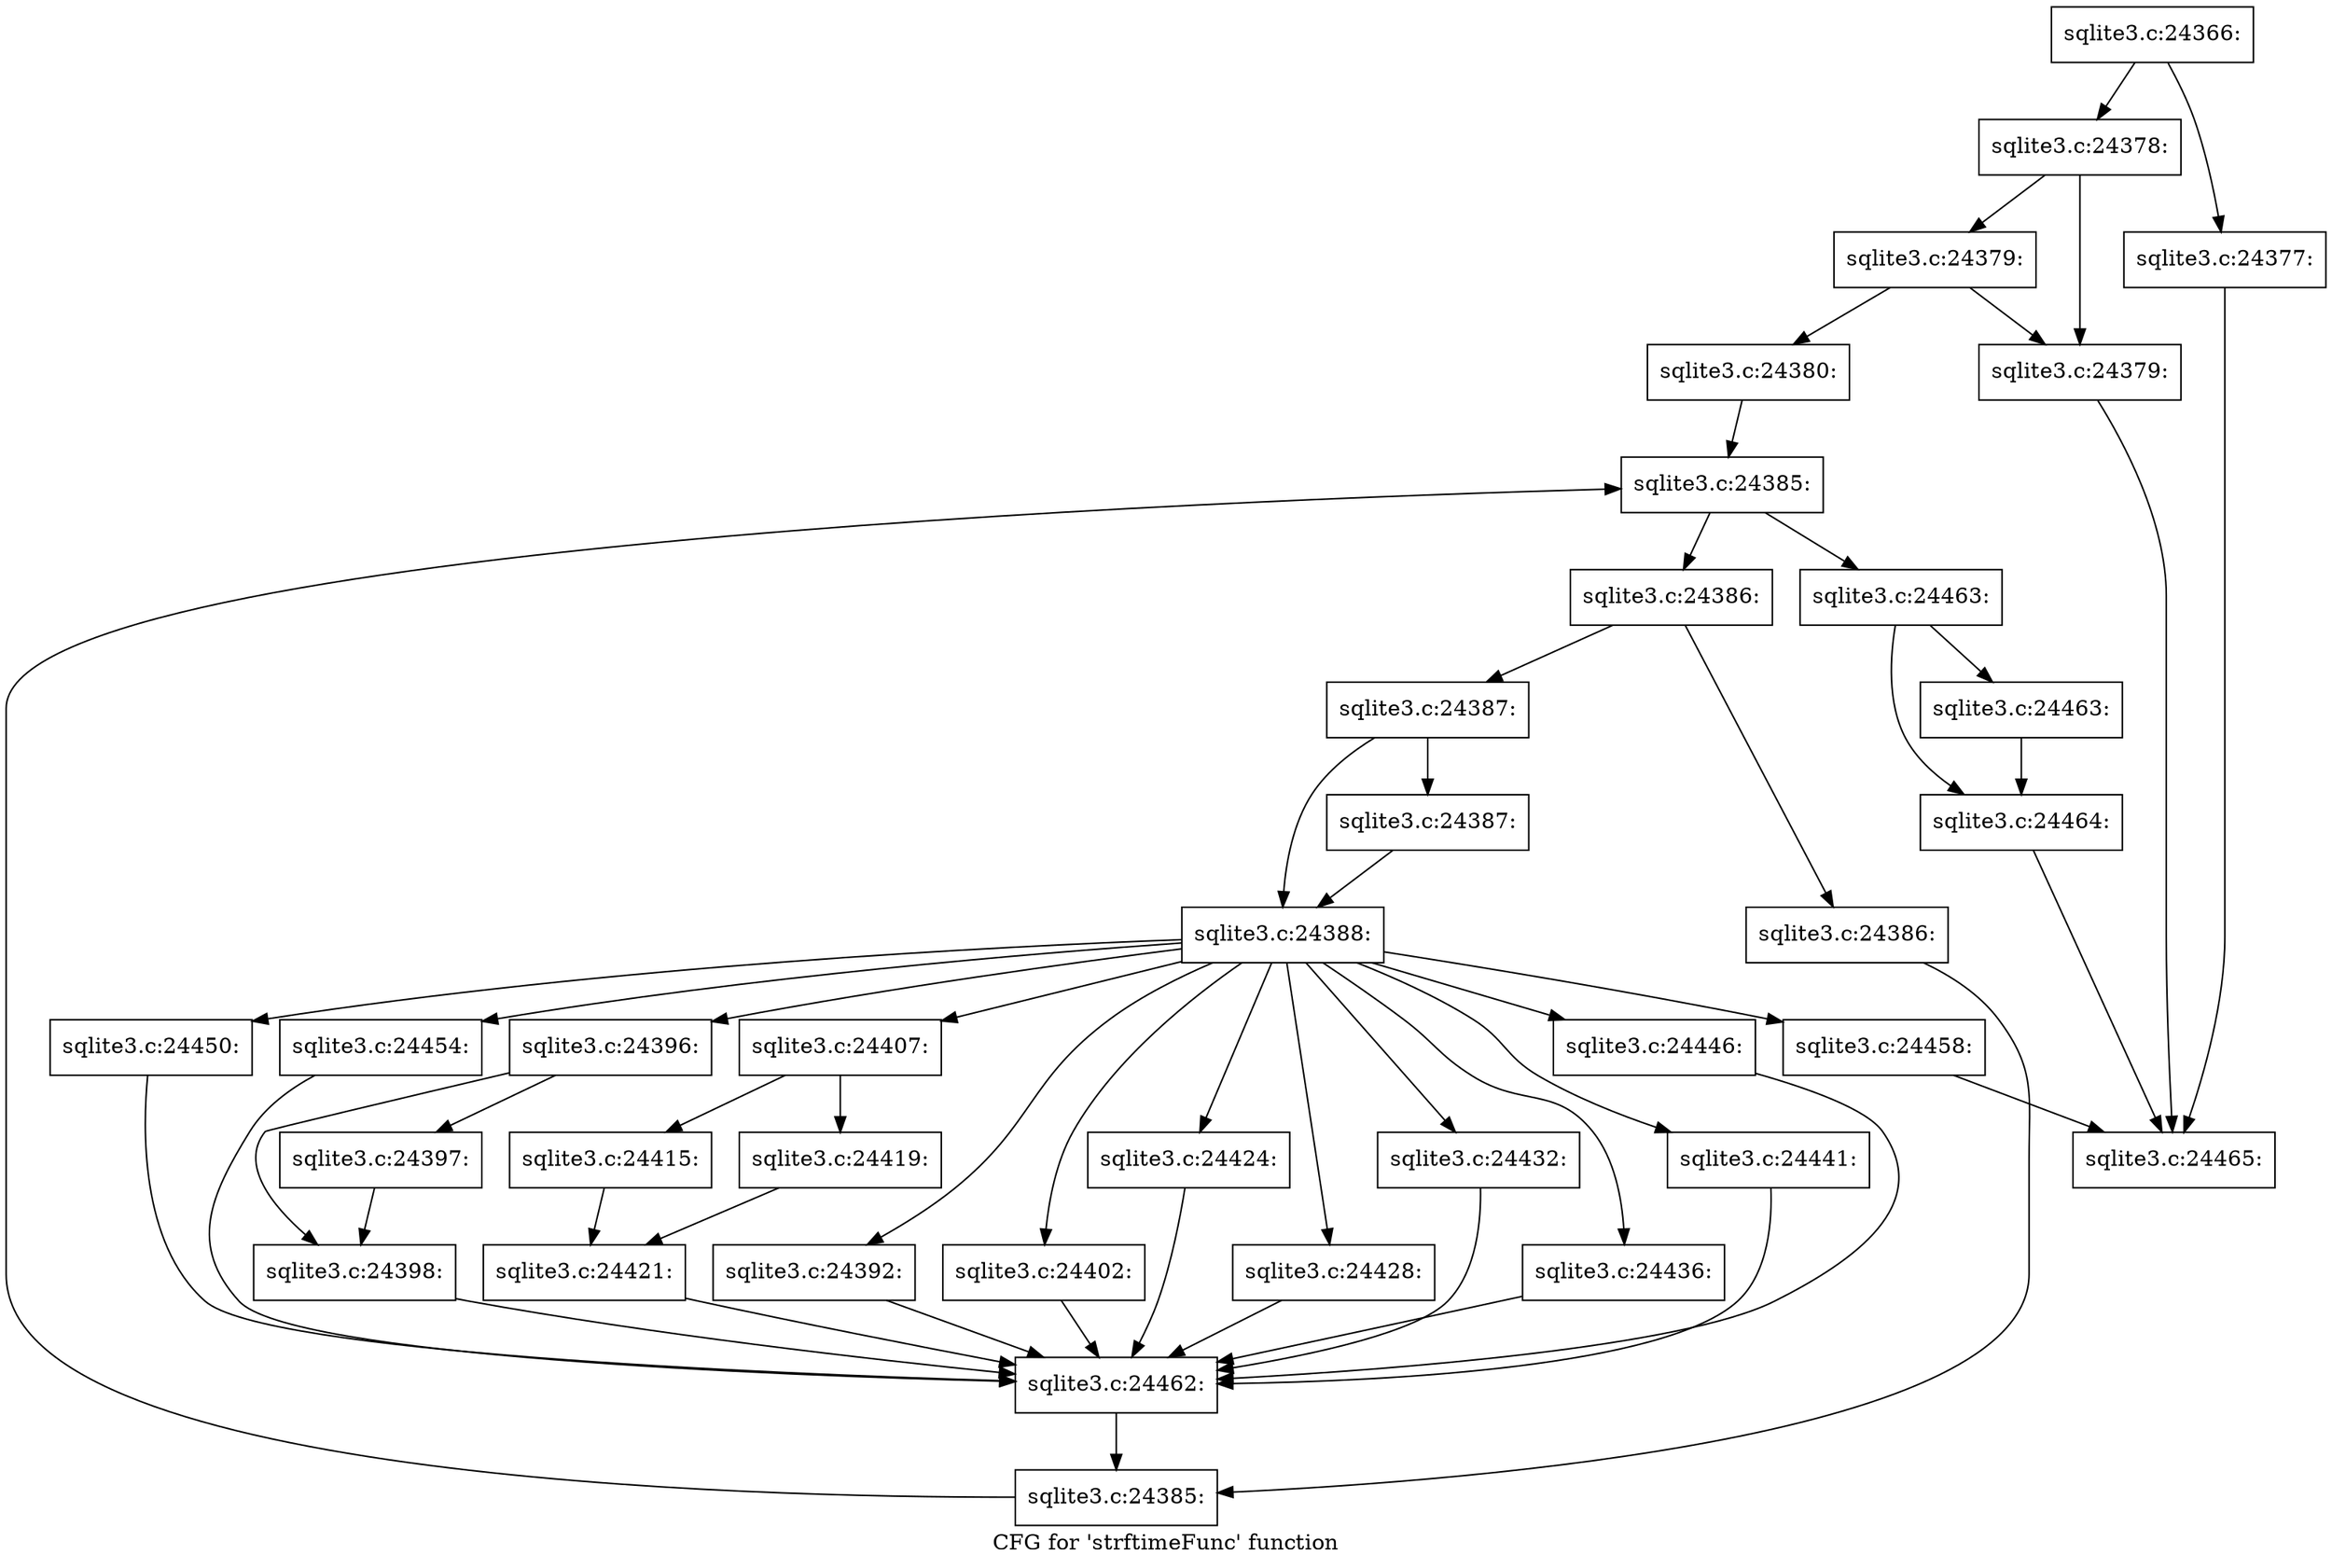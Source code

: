 digraph "CFG for 'strftimeFunc' function" {
	label="CFG for 'strftimeFunc' function";

	Node0x55c0fa7a89c0 [shape=record,label="{sqlite3.c:24366:}"];
	Node0x55c0fa7a89c0 -> Node0x55c0fa7b3f10;
	Node0x55c0fa7a89c0 -> Node0x55c0fa7b3f60;
	Node0x55c0fa7b3f10 [shape=record,label="{sqlite3.c:24377:}"];
	Node0x55c0fa7b3f10 -> Node0x55c0fa7a8b40;
	Node0x55c0fa7b3f60 [shape=record,label="{sqlite3.c:24378:}"];
	Node0x55c0fa7b3f60 -> Node0x55c0fa7b4730;
	Node0x55c0fa7b3f60 -> Node0x55c0fa7b47d0;
	Node0x55c0fa7b47d0 [shape=record,label="{sqlite3.c:24379:}"];
	Node0x55c0fa7b47d0 -> Node0x55c0fa7b4730;
	Node0x55c0fa7b47d0 -> Node0x55c0fa7b4780;
	Node0x55c0fa7b4730 [shape=record,label="{sqlite3.c:24379:}"];
	Node0x55c0fa7b4730 -> Node0x55c0fa7a8b40;
	Node0x55c0fa7b4780 [shape=record,label="{sqlite3.c:24380:}"];
	Node0x55c0fa7b4780 -> Node0x55c0fa7b5dd0;
	Node0x55c0fa7b5dd0 [shape=record,label="{sqlite3.c:24385:}"];
	Node0x55c0fa7b5dd0 -> Node0x55c0fa7b5ff0;
	Node0x55c0fa7b5dd0 -> Node0x55c0fa7b58a0;
	Node0x55c0fa7b5ff0 [shape=record,label="{sqlite3.c:24386:}"];
	Node0x55c0fa7b5ff0 -> Node0x55c0fa7b64e0;
	Node0x55c0fa7b5ff0 -> Node0x55c0fa7b6530;
	Node0x55c0fa7b64e0 [shape=record,label="{sqlite3.c:24386:}"];
	Node0x55c0fa7b64e0 -> Node0x55c0fa7b5f60;
	Node0x55c0fa7b6530 [shape=record,label="{sqlite3.c:24387:}"];
	Node0x55c0fa7b6530 -> Node0x55c0fa7b6b50;
	Node0x55c0fa7b6530 -> Node0x55c0fa7b6ba0;
	Node0x55c0fa7b6b50 [shape=record,label="{sqlite3.c:24387:}"];
	Node0x55c0fa7b6b50 -> Node0x55c0fa7b6ba0;
	Node0x55c0fa7b6ba0 [shape=record,label="{sqlite3.c:24388:}"];
	Node0x55c0fa7b6ba0 -> Node0x55c0fa7b7d40;
	Node0x55c0fa7b6ba0 -> Node0x55c0fa7b8120;
	Node0x55c0fa7b6ba0 -> Node0x55c0fa7b8780;
	Node0x55c0fa7b6ba0 -> Node0x55c0fa7b9780;
	Node0x55c0fa7b6ba0 -> Node0x55c0fa7b9c70;
	Node0x55c0fa7b6ba0 -> Node0x55c0fa7bd190;
	Node0x55c0fa7b6ba0 -> Node0x55c0fa7bd7e0;
	Node0x55c0fa7b6ba0 -> Node0x55c0fa7bdcd0;
	Node0x55c0fa7b6ba0 -> Node0x55c0fa7be1c0;
	Node0x55c0fa7b6ba0 -> Node0x55c0fa7beda0;
	Node0x55c0fa7b6ba0 -> Node0x55c0fa7bf330;
	Node0x55c0fa7b6ba0 -> Node0x55c0fa7c0640;
	Node0x55c0fa7b6ba0 -> Node0x55c0fa7c0ca0;
	Node0x55c0fa7b8120 [shape=record,label="{sqlite3.c:24392:}"];
	Node0x55c0fa7b8120 -> Node0x55c0fa7b7a30;
	Node0x55c0fa7b8780 [shape=record,label="{sqlite3.c:24396:}"];
	Node0x55c0fa7b8780 -> Node0x55c0fa7b8df0;
	Node0x55c0fa7b8780 -> Node0x55c0fa7b8e40;
	Node0x55c0fa7b8df0 [shape=record,label="{sqlite3.c:24397:}"];
	Node0x55c0fa7b8df0 -> Node0x55c0fa7b8e40;
	Node0x55c0fa7b8e40 [shape=record,label="{sqlite3.c:24398:}"];
	Node0x55c0fa7b8e40 -> Node0x55c0fa7b7a30;
	Node0x55c0fa7b9780 [shape=record,label="{sqlite3.c:24402:}"];
	Node0x55c0fa7b9780 -> Node0x55c0fa7b7a30;
	Node0x55c0fa7b9c70 [shape=record,label="{sqlite3.c:24407:}"];
	Node0x55c0fa7b9c70 -> Node0x55c0fa7bb4d0;
	Node0x55c0fa7b9c70 -> Node0x55c0fa7bb570;
	Node0x55c0fa7bb4d0 [shape=record,label="{sqlite3.c:24415:}"];
	Node0x55c0fa7bb4d0 -> Node0x55c0fa7bb520;
	Node0x55c0fa7bb570 [shape=record,label="{sqlite3.c:24419:}"];
	Node0x55c0fa7bb570 -> Node0x55c0fa7bb520;
	Node0x55c0fa7bb520 [shape=record,label="{sqlite3.c:24421:}"];
	Node0x55c0fa7bb520 -> Node0x55c0fa7b7a30;
	Node0x55c0fa7bd190 [shape=record,label="{sqlite3.c:24424:}"];
	Node0x55c0fa7bd190 -> Node0x55c0fa7b7a30;
	Node0x55c0fa7bd7e0 [shape=record,label="{sqlite3.c:24428:}"];
	Node0x55c0fa7bd7e0 -> Node0x55c0fa7b7a30;
	Node0x55c0fa7bdcd0 [shape=record,label="{sqlite3.c:24432:}"];
	Node0x55c0fa7bdcd0 -> Node0x55c0fa7b7a30;
	Node0x55c0fa7be1c0 [shape=record,label="{sqlite3.c:24436:}"];
	Node0x55c0fa7be1c0 -> Node0x55c0fa7b7a30;
	Node0x55c0fa7beda0 [shape=record,label="{sqlite3.c:24441:}"];
	Node0x55c0fa7beda0 -> Node0x55c0fa7b7a30;
	Node0x55c0fa7bf330 [shape=record,label="{sqlite3.c:24446:}"];
	Node0x55c0fa7bf330 -> Node0x55c0fa7b7a30;
	Node0x55c0fa7c0640 [shape=record,label="{sqlite3.c:24450:}"];
	Node0x55c0fa7c0640 -> Node0x55c0fa7b7a30;
	Node0x55c0fa7c0ca0 [shape=record,label="{sqlite3.c:24454:}"];
	Node0x55c0fa7c0ca0 -> Node0x55c0fa7b7a30;
	Node0x55c0fa7b7d40 [shape=record,label="{sqlite3.c:24458:}"];
	Node0x55c0fa7b7d40 -> Node0x55c0fa7a8b40;
	Node0x55c0fa7b7a30 [shape=record,label="{sqlite3.c:24462:}"];
	Node0x55c0fa7b7a30 -> Node0x55c0fa7b5f60;
	Node0x55c0fa7b5f60 [shape=record,label="{sqlite3.c:24385:}"];
	Node0x55c0fa7b5f60 -> Node0x55c0fa7b5dd0;
	Node0x55c0fa7b58a0 [shape=record,label="{sqlite3.c:24463:}"];
	Node0x55c0fa7b58a0 -> Node0x55c0fa7c1870;
	Node0x55c0fa7b58a0 -> Node0x55c0fa7c18c0;
	Node0x55c0fa7c1870 [shape=record,label="{sqlite3.c:24463:}"];
	Node0x55c0fa7c1870 -> Node0x55c0fa7c18c0;
	Node0x55c0fa7c18c0 [shape=record,label="{sqlite3.c:24464:}"];
	Node0x55c0fa7c18c0 -> Node0x55c0fa7a8b40;
	Node0x55c0fa7a8b40 [shape=record,label="{sqlite3.c:24465:}"];
}
